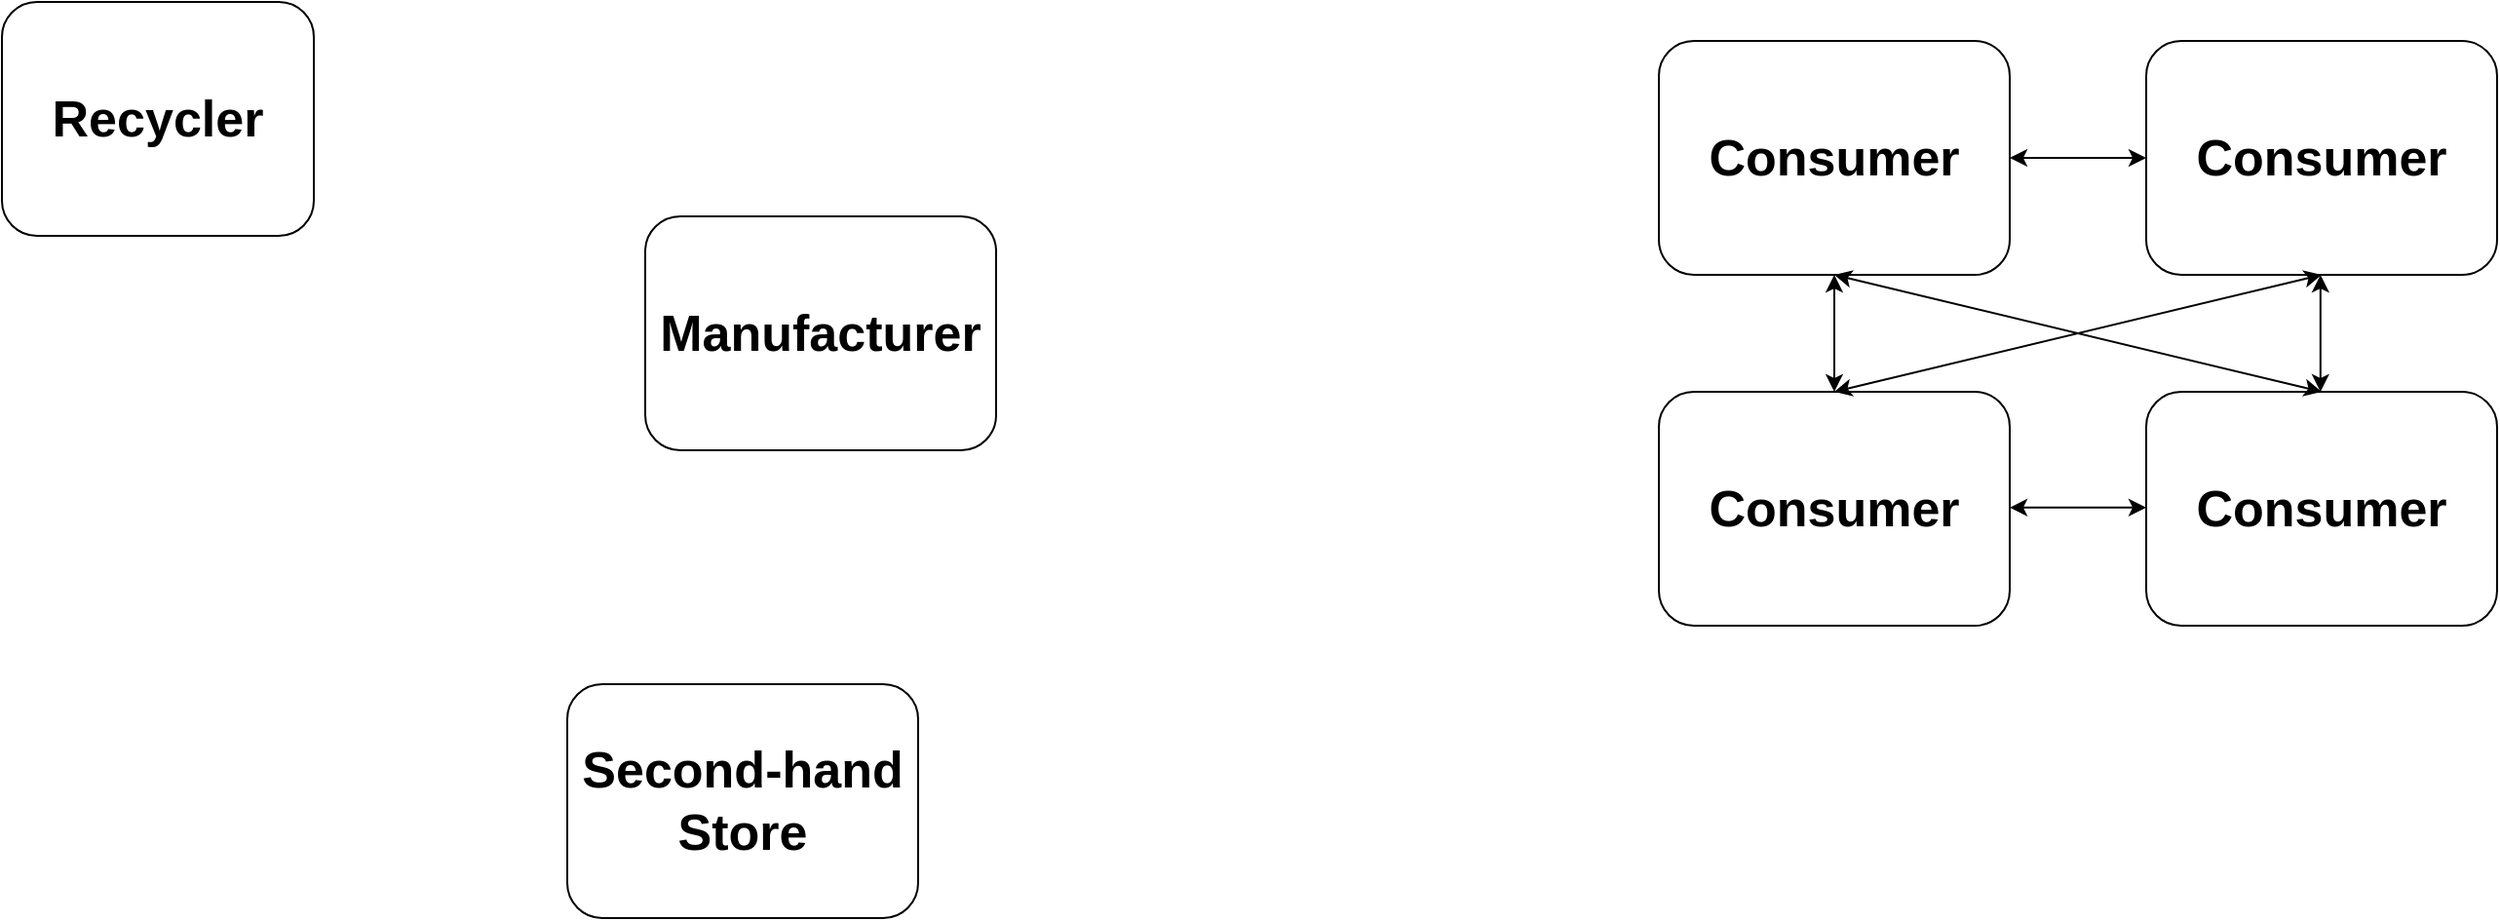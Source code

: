 <mxfile version="24.7.10">
  <diagram id="C5RBs43oDa-KdzZeNtuy" name="Page-1">
    <mxGraphModel dx="1838" dy="994" grid="1" gridSize="10" guides="1" tooltips="1" connect="1" arrows="1" fold="1" page="1" pageScale="1" pageWidth="1600" pageHeight="900" math="0" shadow="0">
      <root>
        <mxCell id="WIyWlLk6GJQsqaUBKTNV-0" />
        <mxCell id="WIyWlLk6GJQsqaUBKTNV-1" parent="WIyWlLk6GJQsqaUBKTNV-0" />
        <mxCell id="PBZ78QYX0Bk8OBGYeH7z-0" value="&lt;font size=&quot;1&quot; style=&quot;&quot;&gt;&lt;b style=&quot;font-size: 26px;&quot;&gt;Recycler&lt;/b&gt;&lt;/font&gt;" style="rounded=1;whiteSpace=wrap;html=1;" vertex="1" parent="WIyWlLk6GJQsqaUBKTNV-1">
          <mxGeometry x="210" y="210" width="160" height="120" as="geometry" />
        </mxCell>
        <mxCell id="PBZ78QYX0Bk8OBGYeH7z-1" value="&lt;font size=&quot;1&quot; style=&quot;&quot;&gt;&lt;b style=&quot;font-size: 26px;&quot;&gt;Manufacturer&lt;/b&gt;&lt;/font&gt;" style="rounded=1;whiteSpace=wrap;html=1;" vertex="1" parent="WIyWlLk6GJQsqaUBKTNV-1">
          <mxGeometry x="540" y="320" width="180" height="120" as="geometry" />
        </mxCell>
        <mxCell id="PBZ78QYX0Bk8OBGYeH7z-2" value="&lt;font size=&quot;1&quot; style=&quot;&quot;&gt;&lt;b style=&quot;font-size: 26px;&quot;&gt;Second-hand Store&lt;/b&gt;&lt;/font&gt;" style="rounded=1;whiteSpace=wrap;html=1;" vertex="1" parent="WIyWlLk6GJQsqaUBKTNV-1">
          <mxGeometry x="500" y="560" width="180" height="120" as="geometry" />
        </mxCell>
        <mxCell id="PBZ78QYX0Bk8OBGYeH7z-3" value="&lt;font size=&quot;1&quot; style=&quot;&quot;&gt;&lt;b style=&quot;font-size: 26px;&quot;&gt;Consumer&lt;/b&gt;&lt;/font&gt;" style="rounded=1;whiteSpace=wrap;html=1;" vertex="1" parent="WIyWlLk6GJQsqaUBKTNV-1">
          <mxGeometry x="1060" y="230" width="180" height="120" as="geometry" />
        </mxCell>
        <mxCell id="PBZ78QYX0Bk8OBGYeH7z-4" value="&lt;font size=&quot;1&quot; style=&quot;&quot;&gt;&lt;b style=&quot;font-size: 26px;&quot;&gt;Consumer&lt;/b&gt;&lt;/font&gt;" style="rounded=1;whiteSpace=wrap;html=1;" vertex="1" parent="WIyWlLk6GJQsqaUBKTNV-1">
          <mxGeometry x="1310" y="230" width="180" height="120" as="geometry" />
        </mxCell>
        <mxCell id="PBZ78QYX0Bk8OBGYeH7z-5" value="&lt;font size=&quot;1&quot; style=&quot;&quot;&gt;&lt;b style=&quot;font-size: 26px;&quot;&gt;Consumer&lt;/b&gt;&lt;/font&gt;" style="rounded=1;whiteSpace=wrap;html=1;" vertex="1" parent="WIyWlLk6GJQsqaUBKTNV-1">
          <mxGeometry x="1060" y="410" width="180" height="120" as="geometry" />
        </mxCell>
        <mxCell id="PBZ78QYX0Bk8OBGYeH7z-6" value="&lt;font size=&quot;1&quot; style=&quot;&quot;&gt;&lt;b style=&quot;font-size: 26px;&quot;&gt;Consumer&lt;/b&gt;&lt;/font&gt;" style="rounded=1;whiteSpace=wrap;html=1;" vertex="1" parent="WIyWlLk6GJQsqaUBKTNV-1">
          <mxGeometry x="1310" y="410" width="180" height="120" as="geometry" />
        </mxCell>
        <mxCell id="PBZ78QYX0Bk8OBGYeH7z-9" value="" style="endArrow=classic;startArrow=classic;html=1;rounded=0;entryX=0.5;entryY=1;entryDx=0;entryDy=0;" edge="1" parent="WIyWlLk6GJQsqaUBKTNV-1" source="PBZ78QYX0Bk8OBGYeH7z-5" target="PBZ78QYX0Bk8OBGYeH7z-3">
          <mxGeometry width="50" height="50" relative="1" as="geometry">
            <mxPoint x="740" y="430" as="sourcePoint" />
            <mxPoint x="790" y="380" as="targetPoint" />
          </mxGeometry>
        </mxCell>
        <mxCell id="PBZ78QYX0Bk8OBGYeH7z-10" value="" style="endArrow=classic;startArrow=classic;html=1;rounded=0;exitX=1;exitY=0.5;exitDx=0;exitDy=0;entryX=0;entryY=0.5;entryDx=0;entryDy=0;" edge="1" parent="WIyWlLk6GJQsqaUBKTNV-1" source="PBZ78QYX0Bk8OBGYeH7z-3" target="PBZ78QYX0Bk8OBGYeH7z-4">
          <mxGeometry width="50" height="50" relative="1" as="geometry">
            <mxPoint x="1250" y="310" as="sourcePoint" />
            <mxPoint x="1300" y="260" as="targetPoint" />
          </mxGeometry>
        </mxCell>
        <mxCell id="PBZ78QYX0Bk8OBGYeH7z-11" value="" style="endArrow=classic;startArrow=classic;html=1;rounded=0;entryX=0.5;entryY=1;entryDx=0;entryDy=0;" edge="1" parent="WIyWlLk6GJQsqaUBKTNV-1">
          <mxGeometry width="50" height="50" relative="1" as="geometry">
            <mxPoint x="1399.41" y="410" as="sourcePoint" />
            <mxPoint x="1399.41" y="350" as="targetPoint" />
          </mxGeometry>
        </mxCell>
        <mxCell id="PBZ78QYX0Bk8OBGYeH7z-12" value="" style="endArrow=classic;startArrow=classic;html=1;rounded=0;exitX=1;exitY=0.5;exitDx=0;exitDy=0;entryX=0;entryY=0.5;entryDx=0;entryDy=0;" edge="1" parent="WIyWlLk6GJQsqaUBKTNV-1">
          <mxGeometry width="50" height="50" relative="1" as="geometry">
            <mxPoint x="1240" y="469.41" as="sourcePoint" />
            <mxPoint x="1310" y="469.41" as="targetPoint" />
          </mxGeometry>
        </mxCell>
        <mxCell id="PBZ78QYX0Bk8OBGYeH7z-13" value="" style="endArrow=classic;startArrow=classic;html=1;rounded=0;exitX=0.5;exitY=0;exitDx=0;exitDy=0;" edge="1" parent="WIyWlLk6GJQsqaUBKTNV-1" source="PBZ78QYX0Bk8OBGYeH7z-5">
          <mxGeometry width="50" height="50" relative="1" as="geometry">
            <mxPoint x="1409.41" y="420" as="sourcePoint" />
            <mxPoint x="1400" y="350" as="targetPoint" />
          </mxGeometry>
        </mxCell>
        <mxCell id="PBZ78QYX0Bk8OBGYeH7z-14" value="" style="endArrow=classic;startArrow=classic;html=1;rounded=0;exitX=0.5;exitY=1;exitDx=0;exitDy=0;" edge="1" parent="WIyWlLk6GJQsqaUBKTNV-1" source="PBZ78QYX0Bk8OBGYeH7z-3">
          <mxGeometry width="50" height="50" relative="1" as="geometry">
            <mxPoint x="1160" y="420" as="sourcePoint" />
            <mxPoint x="1400" y="410" as="targetPoint" />
          </mxGeometry>
        </mxCell>
      </root>
    </mxGraphModel>
  </diagram>
</mxfile>
